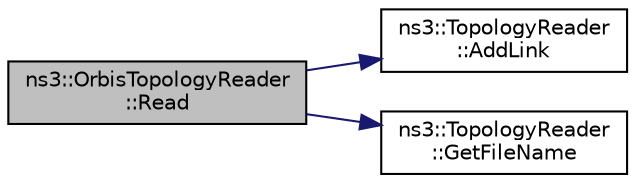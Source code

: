 digraph "ns3::OrbisTopologyReader::Read"
{
 // LATEX_PDF_SIZE
  edge [fontname="Helvetica",fontsize="10",labelfontname="Helvetica",labelfontsize="10"];
  node [fontname="Helvetica",fontsize="10",shape=record];
  rankdir="LR";
  Node1 [label="ns3::OrbisTopologyReader\l::Read",height=0.2,width=0.4,color="black", fillcolor="grey75", style="filled", fontcolor="black",tooltip="Main topology reading function."];
  Node1 -> Node2 [color="midnightblue",fontsize="10",style="solid",fontname="Helvetica"];
  Node2 [label="ns3::TopologyReader\l::AddLink",height=0.2,width=0.4,color="black", fillcolor="white", style="filled",URL="$classns3_1_1_topology_reader.html#a0ecbd003f3e4c0c142720b20b8cfcbeb",tooltip="Adds a link to the topology."];
  Node1 -> Node3 [color="midnightblue",fontsize="10",style="solid",fontname="Helvetica"];
  Node3 [label="ns3::TopologyReader\l::GetFileName",height=0.2,width=0.4,color="black", fillcolor="white", style="filled",URL="$classns3_1_1_topology_reader.html#a3d9f8b0c69c111f9cd68549d29d77987",tooltip="Returns the input file name."];
}
